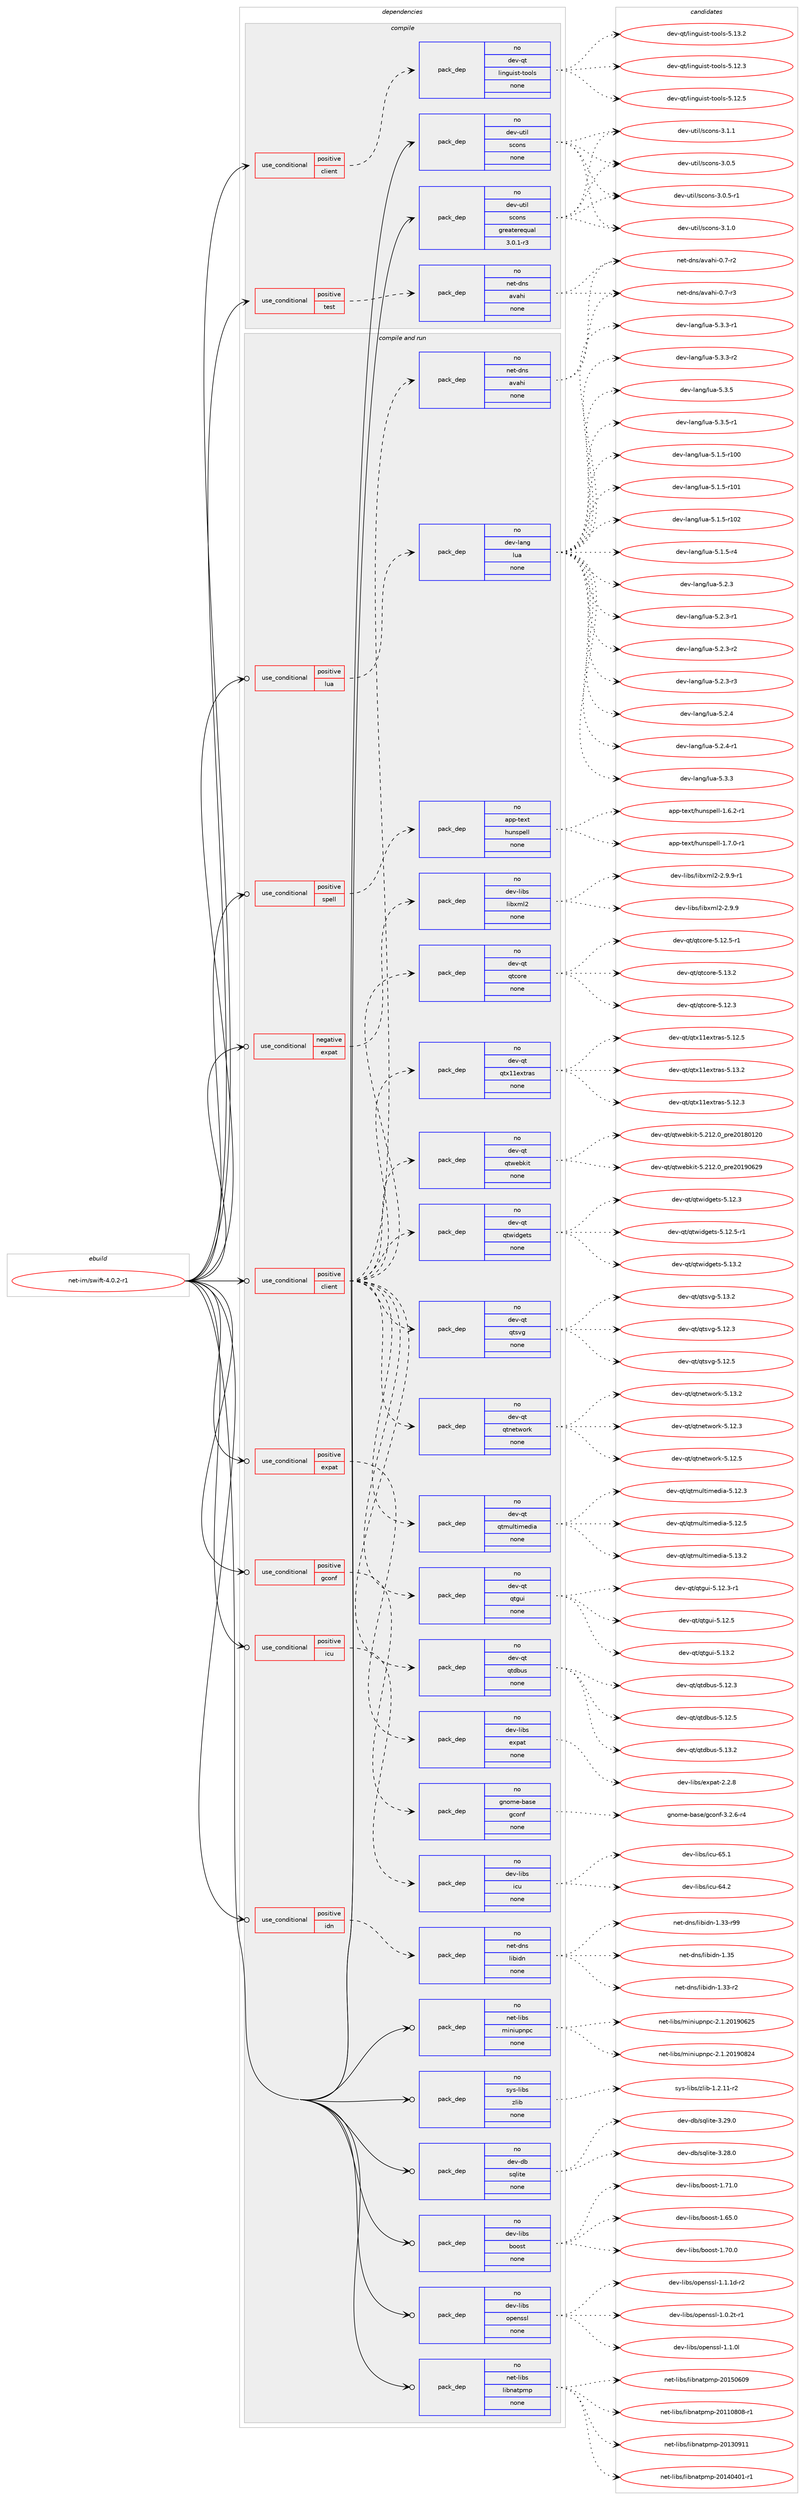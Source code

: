 digraph prolog {

# *************
# Graph options
# *************

newrank=true;
concentrate=true;
compound=true;
graph [rankdir=LR,fontname=Helvetica,fontsize=10,ranksep=1.5];#, ranksep=2.5, nodesep=0.2];
edge  [arrowhead=vee];
node  [fontname=Helvetica,fontsize=10];

# **********
# The ebuild
# **********

subgraph cluster_leftcol {
color=gray;
rank=same;
label=<<i>ebuild</i>>;
id [label="net-im/swift-4.0.2-r1", color=red, width=4, href="../net-im/swift-4.0.2-r1.svg"];
}

# ****************
# The dependencies
# ****************

subgraph cluster_midcol {
color=gray;
label=<<i>dependencies</i>>;
subgraph cluster_compile {
fillcolor="#eeeeee";
style=filled;
label=<<i>compile</i>>;
subgraph cond200583 {
dependency823520 [label=<<TABLE BORDER="0" CELLBORDER="1" CELLSPACING="0" CELLPADDING="4"><TR><TD ROWSPAN="3" CELLPADDING="10">use_conditional</TD></TR><TR><TD>positive</TD></TR><TR><TD>client</TD></TR></TABLE>>, shape=none, color=red];
subgraph pack608527 {
dependency823521 [label=<<TABLE BORDER="0" CELLBORDER="1" CELLSPACING="0" CELLPADDING="4" WIDTH="220"><TR><TD ROWSPAN="6" CELLPADDING="30">pack_dep</TD></TR><TR><TD WIDTH="110">no</TD></TR><TR><TD>dev-qt</TD></TR><TR><TD>linguist-tools</TD></TR><TR><TD>none</TD></TR><TR><TD></TD></TR></TABLE>>, shape=none, color=blue];
}
dependency823520:e -> dependency823521:w [weight=20,style="dashed",arrowhead="vee"];
}
id:e -> dependency823520:w [weight=20,style="solid",arrowhead="vee"];
subgraph cond200584 {
dependency823522 [label=<<TABLE BORDER="0" CELLBORDER="1" CELLSPACING="0" CELLPADDING="4"><TR><TD ROWSPAN="3" CELLPADDING="10">use_conditional</TD></TR><TR><TD>positive</TD></TR><TR><TD>test</TD></TR></TABLE>>, shape=none, color=red];
subgraph pack608528 {
dependency823523 [label=<<TABLE BORDER="0" CELLBORDER="1" CELLSPACING="0" CELLPADDING="4" WIDTH="220"><TR><TD ROWSPAN="6" CELLPADDING="30">pack_dep</TD></TR><TR><TD WIDTH="110">no</TD></TR><TR><TD>net-dns</TD></TR><TR><TD>avahi</TD></TR><TR><TD>none</TD></TR><TR><TD></TD></TR></TABLE>>, shape=none, color=blue];
}
dependency823522:e -> dependency823523:w [weight=20,style="dashed",arrowhead="vee"];
}
id:e -> dependency823522:w [weight=20,style="solid",arrowhead="vee"];
subgraph pack608529 {
dependency823524 [label=<<TABLE BORDER="0" CELLBORDER="1" CELLSPACING="0" CELLPADDING="4" WIDTH="220"><TR><TD ROWSPAN="6" CELLPADDING="30">pack_dep</TD></TR><TR><TD WIDTH="110">no</TD></TR><TR><TD>dev-util</TD></TR><TR><TD>scons</TD></TR><TR><TD>greaterequal</TD></TR><TR><TD>3.0.1-r3</TD></TR></TABLE>>, shape=none, color=blue];
}
id:e -> dependency823524:w [weight=20,style="solid",arrowhead="vee"];
subgraph pack608530 {
dependency823525 [label=<<TABLE BORDER="0" CELLBORDER="1" CELLSPACING="0" CELLPADDING="4" WIDTH="220"><TR><TD ROWSPAN="6" CELLPADDING="30">pack_dep</TD></TR><TR><TD WIDTH="110">no</TD></TR><TR><TD>dev-util</TD></TR><TR><TD>scons</TD></TR><TR><TD>none</TD></TR><TR><TD></TD></TR></TABLE>>, shape=none, color=blue];
}
id:e -> dependency823525:w [weight=20,style="solid",arrowhead="vee"];
}
subgraph cluster_compileandrun {
fillcolor="#eeeeee";
style=filled;
label=<<i>compile and run</i>>;
subgraph cond200585 {
dependency823526 [label=<<TABLE BORDER="0" CELLBORDER="1" CELLSPACING="0" CELLPADDING="4"><TR><TD ROWSPAN="3" CELLPADDING="10">use_conditional</TD></TR><TR><TD>negative</TD></TR><TR><TD>expat</TD></TR></TABLE>>, shape=none, color=red];
subgraph pack608531 {
dependency823527 [label=<<TABLE BORDER="0" CELLBORDER="1" CELLSPACING="0" CELLPADDING="4" WIDTH="220"><TR><TD ROWSPAN="6" CELLPADDING="30">pack_dep</TD></TR><TR><TD WIDTH="110">no</TD></TR><TR><TD>dev-libs</TD></TR><TR><TD>libxml2</TD></TR><TR><TD>none</TD></TR><TR><TD></TD></TR></TABLE>>, shape=none, color=blue];
}
dependency823526:e -> dependency823527:w [weight=20,style="dashed",arrowhead="vee"];
}
id:e -> dependency823526:w [weight=20,style="solid",arrowhead="odotvee"];
subgraph cond200586 {
dependency823528 [label=<<TABLE BORDER="0" CELLBORDER="1" CELLSPACING="0" CELLPADDING="4"><TR><TD ROWSPAN="3" CELLPADDING="10">use_conditional</TD></TR><TR><TD>positive</TD></TR><TR><TD>client</TD></TR></TABLE>>, shape=none, color=red];
subgraph pack608532 {
dependency823529 [label=<<TABLE BORDER="0" CELLBORDER="1" CELLSPACING="0" CELLPADDING="4" WIDTH="220"><TR><TD ROWSPAN="6" CELLPADDING="30">pack_dep</TD></TR><TR><TD WIDTH="110">no</TD></TR><TR><TD>dev-qt</TD></TR><TR><TD>qtcore</TD></TR><TR><TD>none</TD></TR><TR><TD></TD></TR></TABLE>>, shape=none, color=blue];
}
dependency823528:e -> dependency823529:w [weight=20,style="dashed",arrowhead="vee"];
subgraph pack608533 {
dependency823530 [label=<<TABLE BORDER="0" CELLBORDER="1" CELLSPACING="0" CELLPADDING="4" WIDTH="220"><TR><TD ROWSPAN="6" CELLPADDING="30">pack_dep</TD></TR><TR><TD WIDTH="110">no</TD></TR><TR><TD>dev-qt</TD></TR><TR><TD>qtdbus</TD></TR><TR><TD>none</TD></TR><TR><TD></TD></TR></TABLE>>, shape=none, color=blue];
}
dependency823528:e -> dependency823530:w [weight=20,style="dashed",arrowhead="vee"];
subgraph pack608534 {
dependency823531 [label=<<TABLE BORDER="0" CELLBORDER="1" CELLSPACING="0" CELLPADDING="4" WIDTH="220"><TR><TD ROWSPAN="6" CELLPADDING="30">pack_dep</TD></TR><TR><TD WIDTH="110">no</TD></TR><TR><TD>dev-qt</TD></TR><TR><TD>qtgui</TD></TR><TR><TD>none</TD></TR><TR><TD></TD></TR></TABLE>>, shape=none, color=blue];
}
dependency823528:e -> dependency823531:w [weight=20,style="dashed",arrowhead="vee"];
subgraph pack608535 {
dependency823532 [label=<<TABLE BORDER="0" CELLBORDER="1" CELLSPACING="0" CELLPADDING="4" WIDTH="220"><TR><TD ROWSPAN="6" CELLPADDING="30">pack_dep</TD></TR><TR><TD WIDTH="110">no</TD></TR><TR><TD>dev-qt</TD></TR><TR><TD>qtmultimedia</TD></TR><TR><TD>none</TD></TR><TR><TD></TD></TR></TABLE>>, shape=none, color=blue];
}
dependency823528:e -> dependency823532:w [weight=20,style="dashed",arrowhead="vee"];
subgraph pack608536 {
dependency823533 [label=<<TABLE BORDER="0" CELLBORDER="1" CELLSPACING="0" CELLPADDING="4" WIDTH="220"><TR><TD ROWSPAN="6" CELLPADDING="30">pack_dep</TD></TR><TR><TD WIDTH="110">no</TD></TR><TR><TD>dev-qt</TD></TR><TR><TD>qtnetwork</TD></TR><TR><TD>none</TD></TR><TR><TD></TD></TR></TABLE>>, shape=none, color=blue];
}
dependency823528:e -> dependency823533:w [weight=20,style="dashed",arrowhead="vee"];
subgraph pack608537 {
dependency823534 [label=<<TABLE BORDER="0" CELLBORDER="1" CELLSPACING="0" CELLPADDING="4" WIDTH="220"><TR><TD ROWSPAN="6" CELLPADDING="30">pack_dep</TD></TR><TR><TD WIDTH="110">no</TD></TR><TR><TD>dev-qt</TD></TR><TR><TD>qtsvg</TD></TR><TR><TD>none</TD></TR><TR><TD></TD></TR></TABLE>>, shape=none, color=blue];
}
dependency823528:e -> dependency823534:w [weight=20,style="dashed",arrowhead="vee"];
subgraph pack608538 {
dependency823535 [label=<<TABLE BORDER="0" CELLBORDER="1" CELLSPACING="0" CELLPADDING="4" WIDTH="220"><TR><TD ROWSPAN="6" CELLPADDING="30">pack_dep</TD></TR><TR><TD WIDTH="110">no</TD></TR><TR><TD>dev-qt</TD></TR><TR><TD>qtwidgets</TD></TR><TR><TD>none</TD></TR><TR><TD></TD></TR></TABLE>>, shape=none, color=blue];
}
dependency823528:e -> dependency823535:w [weight=20,style="dashed",arrowhead="vee"];
subgraph pack608539 {
dependency823536 [label=<<TABLE BORDER="0" CELLBORDER="1" CELLSPACING="0" CELLPADDING="4" WIDTH="220"><TR><TD ROWSPAN="6" CELLPADDING="30">pack_dep</TD></TR><TR><TD WIDTH="110">no</TD></TR><TR><TD>dev-qt</TD></TR><TR><TD>qtwebkit</TD></TR><TR><TD>none</TD></TR><TR><TD></TD></TR></TABLE>>, shape=none, color=blue];
}
dependency823528:e -> dependency823536:w [weight=20,style="dashed",arrowhead="vee"];
subgraph pack608540 {
dependency823537 [label=<<TABLE BORDER="0" CELLBORDER="1" CELLSPACING="0" CELLPADDING="4" WIDTH="220"><TR><TD ROWSPAN="6" CELLPADDING="30">pack_dep</TD></TR><TR><TD WIDTH="110">no</TD></TR><TR><TD>dev-qt</TD></TR><TR><TD>qtx11extras</TD></TR><TR><TD>none</TD></TR><TR><TD></TD></TR></TABLE>>, shape=none, color=blue];
}
dependency823528:e -> dependency823537:w [weight=20,style="dashed",arrowhead="vee"];
subgraph pack608541 {
dependency823538 [label=<<TABLE BORDER="0" CELLBORDER="1" CELLSPACING="0" CELLPADDING="4" WIDTH="220"><TR><TD ROWSPAN="6" CELLPADDING="30">pack_dep</TD></TR><TR><TD WIDTH="110">no</TD></TR><TR><TD>net-dns</TD></TR><TR><TD>avahi</TD></TR><TR><TD>none</TD></TR><TR><TD></TD></TR></TABLE>>, shape=none, color=blue];
}
dependency823528:e -> dependency823538:w [weight=20,style="dashed",arrowhead="vee"];
}
id:e -> dependency823528:w [weight=20,style="solid",arrowhead="odotvee"];
subgraph cond200587 {
dependency823539 [label=<<TABLE BORDER="0" CELLBORDER="1" CELLSPACING="0" CELLPADDING="4"><TR><TD ROWSPAN="3" CELLPADDING="10">use_conditional</TD></TR><TR><TD>positive</TD></TR><TR><TD>expat</TD></TR></TABLE>>, shape=none, color=red];
subgraph pack608542 {
dependency823540 [label=<<TABLE BORDER="0" CELLBORDER="1" CELLSPACING="0" CELLPADDING="4" WIDTH="220"><TR><TD ROWSPAN="6" CELLPADDING="30">pack_dep</TD></TR><TR><TD WIDTH="110">no</TD></TR><TR><TD>dev-libs</TD></TR><TR><TD>expat</TD></TR><TR><TD>none</TD></TR><TR><TD></TD></TR></TABLE>>, shape=none, color=blue];
}
dependency823539:e -> dependency823540:w [weight=20,style="dashed",arrowhead="vee"];
}
id:e -> dependency823539:w [weight=20,style="solid",arrowhead="odotvee"];
subgraph cond200588 {
dependency823541 [label=<<TABLE BORDER="0" CELLBORDER="1" CELLSPACING="0" CELLPADDING="4"><TR><TD ROWSPAN="3" CELLPADDING="10">use_conditional</TD></TR><TR><TD>positive</TD></TR><TR><TD>gconf</TD></TR></TABLE>>, shape=none, color=red];
subgraph pack608543 {
dependency823542 [label=<<TABLE BORDER="0" CELLBORDER="1" CELLSPACING="0" CELLPADDING="4" WIDTH="220"><TR><TD ROWSPAN="6" CELLPADDING="30">pack_dep</TD></TR><TR><TD WIDTH="110">no</TD></TR><TR><TD>gnome-base</TD></TR><TR><TD>gconf</TD></TR><TR><TD>none</TD></TR><TR><TD></TD></TR></TABLE>>, shape=none, color=blue];
}
dependency823541:e -> dependency823542:w [weight=20,style="dashed",arrowhead="vee"];
}
id:e -> dependency823541:w [weight=20,style="solid",arrowhead="odotvee"];
subgraph cond200589 {
dependency823543 [label=<<TABLE BORDER="0" CELLBORDER="1" CELLSPACING="0" CELLPADDING="4"><TR><TD ROWSPAN="3" CELLPADDING="10">use_conditional</TD></TR><TR><TD>positive</TD></TR><TR><TD>icu</TD></TR></TABLE>>, shape=none, color=red];
subgraph pack608544 {
dependency823544 [label=<<TABLE BORDER="0" CELLBORDER="1" CELLSPACING="0" CELLPADDING="4" WIDTH="220"><TR><TD ROWSPAN="6" CELLPADDING="30">pack_dep</TD></TR><TR><TD WIDTH="110">no</TD></TR><TR><TD>dev-libs</TD></TR><TR><TD>icu</TD></TR><TR><TD>none</TD></TR><TR><TD></TD></TR></TABLE>>, shape=none, color=blue];
}
dependency823543:e -> dependency823544:w [weight=20,style="dashed",arrowhead="vee"];
}
id:e -> dependency823543:w [weight=20,style="solid",arrowhead="odotvee"];
subgraph cond200590 {
dependency823545 [label=<<TABLE BORDER="0" CELLBORDER="1" CELLSPACING="0" CELLPADDING="4"><TR><TD ROWSPAN="3" CELLPADDING="10">use_conditional</TD></TR><TR><TD>positive</TD></TR><TR><TD>idn</TD></TR></TABLE>>, shape=none, color=red];
subgraph pack608545 {
dependency823546 [label=<<TABLE BORDER="0" CELLBORDER="1" CELLSPACING="0" CELLPADDING="4" WIDTH="220"><TR><TD ROWSPAN="6" CELLPADDING="30">pack_dep</TD></TR><TR><TD WIDTH="110">no</TD></TR><TR><TD>net-dns</TD></TR><TR><TD>libidn</TD></TR><TR><TD>none</TD></TR><TR><TD></TD></TR></TABLE>>, shape=none, color=blue];
}
dependency823545:e -> dependency823546:w [weight=20,style="dashed",arrowhead="vee"];
}
id:e -> dependency823545:w [weight=20,style="solid",arrowhead="odotvee"];
subgraph cond200591 {
dependency823547 [label=<<TABLE BORDER="0" CELLBORDER="1" CELLSPACING="0" CELLPADDING="4"><TR><TD ROWSPAN="3" CELLPADDING="10">use_conditional</TD></TR><TR><TD>positive</TD></TR><TR><TD>lua</TD></TR></TABLE>>, shape=none, color=red];
subgraph pack608546 {
dependency823548 [label=<<TABLE BORDER="0" CELLBORDER="1" CELLSPACING="0" CELLPADDING="4" WIDTH="220"><TR><TD ROWSPAN="6" CELLPADDING="30">pack_dep</TD></TR><TR><TD WIDTH="110">no</TD></TR><TR><TD>dev-lang</TD></TR><TR><TD>lua</TD></TR><TR><TD>none</TD></TR><TR><TD></TD></TR></TABLE>>, shape=none, color=blue];
}
dependency823547:e -> dependency823548:w [weight=20,style="dashed",arrowhead="vee"];
}
id:e -> dependency823547:w [weight=20,style="solid",arrowhead="odotvee"];
subgraph cond200592 {
dependency823549 [label=<<TABLE BORDER="0" CELLBORDER="1" CELLSPACING="0" CELLPADDING="4"><TR><TD ROWSPAN="3" CELLPADDING="10">use_conditional</TD></TR><TR><TD>positive</TD></TR><TR><TD>spell</TD></TR></TABLE>>, shape=none, color=red];
subgraph pack608547 {
dependency823550 [label=<<TABLE BORDER="0" CELLBORDER="1" CELLSPACING="0" CELLPADDING="4" WIDTH="220"><TR><TD ROWSPAN="6" CELLPADDING="30">pack_dep</TD></TR><TR><TD WIDTH="110">no</TD></TR><TR><TD>app-text</TD></TR><TR><TD>hunspell</TD></TR><TR><TD>none</TD></TR><TR><TD></TD></TR></TABLE>>, shape=none, color=blue];
}
dependency823549:e -> dependency823550:w [weight=20,style="dashed",arrowhead="vee"];
}
id:e -> dependency823549:w [weight=20,style="solid",arrowhead="odotvee"];
subgraph pack608548 {
dependency823551 [label=<<TABLE BORDER="0" CELLBORDER="1" CELLSPACING="0" CELLPADDING="4" WIDTH="220"><TR><TD ROWSPAN="6" CELLPADDING="30">pack_dep</TD></TR><TR><TD WIDTH="110">no</TD></TR><TR><TD>dev-db</TD></TR><TR><TD>sqlite</TD></TR><TR><TD>none</TD></TR><TR><TD></TD></TR></TABLE>>, shape=none, color=blue];
}
id:e -> dependency823551:w [weight=20,style="solid",arrowhead="odotvee"];
subgraph pack608549 {
dependency823552 [label=<<TABLE BORDER="0" CELLBORDER="1" CELLSPACING="0" CELLPADDING="4" WIDTH="220"><TR><TD ROWSPAN="6" CELLPADDING="30">pack_dep</TD></TR><TR><TD WIDTH="110">no</TD></TR><TR><TD>dev-libs</TD></TR><TR><TD>boost</TD></TR><TR><TD>none</TD></TR><TR><TD></TD></TR></TABLE>>, shape=none, color=blue];
}
id:e -> dependency823552:w [weight=20,style="solid",arrowhead="odotvee"];
subgraph pack608550 {
dependency823553 [label=<<TABLE BORDER="0" CELLBORDER="1" CELLSPACING="0" CELLPADDING="4" WIDTH="220"><TR><TD ROWSPAN="6" CELLPADDING="30">pack_dep</TD></TR><TR><TD WIDTH="110">no</TD></TR><TR><TD>dev-libs</TD></TR><TR><TD>openssl</TD></TR><TR><TD>none</TD></TR><TR><TD></TD></TR></TABLE>>, shape=none, color=blue];
}
id:e -> dependency823553:w [weight=20,style="solid",arrowhead="odotvee"];
subgraph pack608551 {
dependency823554 [label=<<TABLE BORDER="0" CELLBORDER="1" CELLSPACING="0" CELLPADDING="4" WIDTH="220"><TR><TD ROWSPAN="6" CELLPADDING="30">pack_dep</TD></TR><TR><TD WIDTH="110">no</TD></TR><TR><TD>net-libs</TD></TR><TR><TD>libnatpmp</TD></TR><TR><TD>none</TD></TR><TR><TD></TD></TR></TABLE>>, shape=none, color=blue];
}
id:e -> dependency823554:w [weight=20,style="solid",arrowhead="odotvee"];
subgraph pack608552 {
dependency823555 [label=<<TABLE BORDER="0" CELLBORDER="1" CELLSPACING="0" CELLPADDING="4" WIDTH="220"><TR><TD ROWSPAN="6" CELLPADDING="30">pack_dep</TD></TR><TR><TD WIDTH="110">no</TD></TR><TR><TD>net-libs</TD></TR><TR><TD>miniupnpc</TD></TR><TR><TD>none</TD></TR><TR><TD></TD></TR></TABLE>>, shape=none, color=blue];
}
id:e -> dependency823555:w [weight=20,style="solid",arrowhead="odotvee"];
subgraph pack608553 {
dependency823556 [label=<<TABLE BORDER="0" CELLBORDER="1" CELLSPACING="0" CELLPADDING="4" WIDTH="220"><TR><TD ROWSPAN="6" CELLPADDING="30">pack_dep</TD></TR><TR><TD WIDTH="110">no</TD></TR><TR><TD>sys-libs</TD></TR><TR><TD>zlib</TD></TR><TR><TD>none</TD></TR><TR><TD></TD></TR></TABLE>>, shape=none, color=blue];
}
id:e -> dependency823556:w [weight=20,style="solid",arrowhead="odotvee"];
}
subgraph cluster_run {
fillcolor="#eeeeee";
style=filled;
label=<<i>run</i>>;
}
}

# **************
# The candidates
# **************

subgraph cluster_choices {
rank=same;
color=gray;
label=<<i>candidates</i>>;

subgraph choice608527 {
color=black;
nodesep=1;
choice10010111845113116471081051101031171051151164511611111110811545534649504651 [label="dev-qt/linguist-tools-5.12.3", color=red, width=4,href="../dev-qt/linguist-tools-5.12.3.svg"];
choice10010111845113116471081051101031171051151164511611111110811545534649504653 [label="dev-qt/linguist-tools-5.12.5", color=red, width=4,href="../dev-qt/linguist-tools-5.12.5.svg"];
choice10010111845113116471081051101031171051151164511611111110811545534649514650 [label="dev-qt/linguist-tools-5.13.2", color=red, width=4,href="../dev-qt/linguist-tools-5.13.2.svg"];
dependency823521:e -> choice10010111845113116471081051101031171051151164511611111110811545534649504651:w [style=dotted,weight="100"];
dependency823521:e -> choice10010111845113116471081051101031171051151164511611111110811545534649504653:w [style=dotted,weight="100"];
dependency823521:e -> choice10010111845113116471081051101031171051151164511611111110811545534649514650:w [style=dotted,weight="100"];
}
subgraph choice608528 {
color=black;
nodesep=1;
choice11010111645100110115479711897104105454846554511450 [label="net-dns/avahi-0.7-r2", color=red, width=4,href="../net-dns/avahi-0.7-r2.svg"];
choice11010111645100110115479711897104105454846554511451 [label="net-dns/avahi-0.7-r3", color=red, width=4,href="../net-dns/avahi-0.7-r3.svg"];
dependency823523:e -> choice11010111645100110115479711897104105454846554511450:w [style=dotted,weight="100"];
dependency823523:e -> choice11010111645100110115479711897104105454846554511451:w [style=dotted,weight="100"];
}
subgraph choice608529 {
color=black;
nodesep=1;
choice100101118451171161051084711599111110115455146484653 [label="dev-util/scons-3.0.5", color=red, width=4,href="../dev-util/scons-3.0.5.svg"];
choice1001011184511711610510847115991111101154551464846534511449 [label="dev-util/scons-3.0.5-r1", color=red, width=4,href="../dev-util/scons-3.0.5-r1.svg"];
choice100101118451171161051084711599111110115455146494648 [label="dev-util/scons-3.1.0", color=red, width=4,href="../dev-util/scons-3.1.0.svg"];
choice100101118451171161051084711599111110115455146494649 [label="dev-util/scons-3.1.1", color=red, width=4,href="../dev-util/scons-3.1.1.svg"];
dependency823524:e -> choice100101118451171161051084711599111110115455146484653:w [style=dotted,weight="100"];
dependency823524:e -> choice1001011184511711610510847115991111101154551464846534511449:w [style=dotted,weight="100"];
dependency823524:e -> choice100101118451171161051084711599111110115455146494648:w [style=dotted,weight="100"];
dependency823524:e -> choice100101118451171161051084711599111110115455146494649:w [style=dotted,weight="100"];
}
subgraph choice608530 {
color=black;
nodesep=1;
choice100101118451171161051084711599111110115455146484653 [label="dev-util/scons-3.0.5", color=red, width=4,href="../dev-util/scons-3.0.5.svg"];
choice1001011184511711610510847115991111101154551464846534511449 [label="dev-util/scons-3.0.5-r1", color=red, width=4,href="../dev-util/scons-3.0.5-r1.svg"];
choice100101118451171161051084711599111110115455146494648 [label="dev-util/scons-3.1.0", color=red, width=4,href="../dev-util/scons-3.1.0.svg"];
choice100101118451171161051084711599111110115455146494649 [label="dev-util/scons-3.1.1", color=red, width=4,href="../dev-util/scons-3.1.1.svg"];
dependency823525:e -> choice100101118451171161051084711599111110115455146484653:w [style=dotted,weight="100"];
dependency823525:e -> choice1001011184511711610510847115991111101154551464846534511449:w [style=dotted,weight="100"];
dependency823525:e -> choice100101118451171161051084711599111110115455146494648:w [style=dotted,weight="100"];
dependency823525:e -> choice100101118451171161051084711599111110115455146494649:w [style=dotted,weight="100"];
}
subgraph choice608531 {
color=black;
nodesep=1;
choice1001011184510810598115471081059812010910850455046574657 [label="dev-libs/libxml2-2.9.9", color=red, width=4,href="../dev-libs/libxml2-2.9.9.svg"];
choice10010111845108105981154710810598120109108504550465746574511449 [label="dev-libs/libxml2-2.9.9-r1", color=red, width=4,href="../dev-libs/libxml2-2.9.9-r1.svg"];
dependency823527:e -> choice1001011184510810598115471081059812010910850455046574657:w [style=dotted,weight="100"];
dependency823527:e -> choice10010111845108105981154710810598120109108504550465746574511449:w [style=dotted,weight="100"];
}
subgraph choice608532 {
color=black;
nodesep=1;
choice10010111845113116471131169911111410145534649504651 [label="dev-qt/qtcore-5.12.3", color=red, width=4,href="../dev-qt/qtcore-5.12.3.svg"];
choice100101118451131164711311699111114101455346495046534511449 [label="dev-qt/qtcore-5.12.5-r1", color=red, width=4,href="../dev-qt/qtcore-5.12.5-r1.svg"];
choice10010111845113116471131169911111410145534649514650 [label="dev-qt/qtcore-5.13.2", color=red, width=4,href="../dev-qt/qtcore-5.13.2.svg"];
dependency823529:e -> choice10010111845113116471131169911111410145534649504651:w [style=dotted,weight="100"];
dependency823529:e -> choice100101118451131164711311699111114101455346495046534511449:w [style=dotted,weight="100"];
dependency823529:e -> choice10010111845113116471131169911111410145534649514650:w [style=dotted,weight="100"];
}
subgraph choice608533 {
color=black;
nodesep=1;
choice10010111845113116471131161009811711545534649504651 [label="dev-qt/qtdbus-5.12.3", color=red, width=4,href="../dev-qt/qtdbus-5.12.3.svg"];
choice10010111845113116471131161009811711545534649504653 [label="dev-qt/qtdbus-5.12.5", color=red, width=4,href="../dev-qt/qtdbus-5.12.5.svg"];
choice10010111845113116471131161009811711545534649514650 [label="dev-qt/qtdbus-5.13.2", color=red, width=4,href="../dev-qt/qtdbus-5.13.2.svg"];
dependency823530:e -> choice10010111845113116471131161009811711545534649504651:w [style=dotted,weight="100"];
dependency823530:e -> choice10010111845113116471131161009811711545534649504653:w [style=dotted,weight="100"];
dependency823530:e -> choice10010111845113116471131161009811711545534649514650:w [style=dotted,weight="100"];
}
subgraph choice608534 {
color=black;
nodesep=1;
choice1001011184511311647113116103117105455346495046514511449 [label="dev-qt/qtgui-5.12.3-r1", color=red, width=4,href="../dev-qt/qtgui-5.12.3-r1.svg"];
choice100101118451131164711311610311710545534649504653 [label="dev-qt/qtgui-5.12.5", color=red, width=4,href="../dev-qt/qtgui-5.12.5.svg"];
choice100101118451131164711311610311710545534649514650 [label="dev-qt/qtgui-5.13.2", color=red, width=4,href="../dev-qt/qtgui-5.13.2.svg"];
dependency823531:e -> choice1001011184511311647113116103117105455346495046514511449:w [style=dotted,weight="100"];
dependency823531:e -> choice100101118451131164711311610311710545534649504653:w [style=dotted,weight="100"];
dependency823531:e -> choice100101118451131164711311610311710545534649514650:w [style=dotted,weight="100"];
}
subgraph choice608535 {
color=black;
nodesep=1;
choice10010111845113116471131161091171081161051091011001059745534649504651 [label="dev-qt/qtmultimedia-5.12.3", color=red, width=4,href="../dev-qt/qtmultimedia-5.12.3.svg"];
choice10010111845113116471131161091171081161051091011001059745534649504653 [label="dev-qt/qtmultimedia-5.12.5", color=red, width=4,href="../dev-qt/qtmultimedia-5.12.5.svg"];
choice10010111845113116471131161091171081161051091011001059745534649514650 [label="dev-qt/qtmultimedia-5.13.2", color=red, width=4,href="../dev-qt/qtmultimedia-5.13.2.svg"];
dependency823532:e -> choice10010111845113116471131161091171081161051091011001059745534649504651:w [style=dotted,weight="100"];
dependency823532:e -> choice10010111845113116471131161091171081161051091011001059745534649504653:w [style=dotted,weight="100"];
dependency823532:e -> choice10010111845113116471131161091171081161051091011001059745534649514650:w [style=dotted,weight="100"];
}
subgraph choice608536 {
color=black;
nodesep=1;
choice100101118451131164711311611010111611911111410745534649504651 [label="dev-qt/qtnetwork-5.12.3", color=red, width=4,href="../dev-qt/qtnetwork-5.12.3.svg"];
choice100101118451131164711311611010111611911111410745534649504653 [label="dev-qt/qtnetwork-5.12.5", color=red, width=4,href="../dev-qt/qtnetwork-5.12.5.svg"];
choice100101118451131164711311611010111611911111410745534649514650 [label="dev-qt/qtnetwork-5.13.2", color=red, width=4,href="../dev-qt/qtnetwork-5.13.2.svg"];
dependency823533:e -> choice100101118451131164711311611010111611911111410745534649504651:w [style=dotted,weight="100"];
dependency823533:e -> choice100101118451131164711311611010111611911111410745534649504653:w [style=dotted,weight="100"];
dependency823533:e -> choice100101118451131164711311611010111611911111410745534649514650:w [style=dotted,weight="100"];
}
subgraph choice608537 {
color=black;
nodesep=1;
choice100101118451131164711311611511810345534649504651 [label="dev-qt/qtsvg-5.12.3", color=red, width=4,href="../dev-qt/qtsvg-5.12.3.svg"];
choice100101118451131164711311611511810345534649504653 [label="dev-qt/qtsvg-5.12.5", color=red, width=4,href="../dev-qt/qtsvg-5.12.5.svg"];
choice100101118451131164711311611511810345534649514650 [label="dev-qt/qtsvg-5.13.2", color=red, width=4,href="../dev-qt/qtsvg-5.13.2.svg"];
dependency823534:e -> choice100101118451131164711311611511810345534649504651:w [style=dotted,weight="100"];
dependency823534:e -> choice100101118451131164711311611511810345534649504653:w [style=dotted,weight="100"];
dependency823534:e -> choice100101118451131164711311611511810345534649514650:w [style=dotted,weight="100"];
}
subgraph choice608538 {
color=black;
nodesep=1;
choice100101118451131164711311611910510010310111611545534649504651 [label="dev-qt/qtwidgets-5.12.3", color=red, width=4,href="../dev-qt/qtwidgets-5.12.3.svg"];
choice1001011184511311647113116119105100103101116115455346495046534511449 [label="dev-qt/qtwidgets-5.12.5-r1", color=red, width=4,href="../dev-qt/qtwidgets-5.12.5-r1.svg"];
choice100101118451131164711311611910510010310111611545534649514650 [label="dev-qt/qtwidgets-5.13.2", color=red, width=4,href="../dev-qt/qtwidgets-5.13.2.svg"];
dependency823535:e -> choice100101118451131164711311611910510010310111611545534649504651:w [style=dotted,weight="100"];
dependency823535:e -> choice1001011184511311647113116119105100103101116115455346495046534511449:w [style=dotted,weight="100"];
dependency823535:e -> choice100101118451131164711311611910510010310111611545534649514650:w [style=dotted,weight="100"];
}
subgraph choice608539 {
color=black;
nodesep=1;
choice1001011184511311647113116119101981071051164553465049504648951121141015048495648495048 [label="dev-qt/qtwebkit-5.212.0_pre20180120", color=red, width=4,href="../dev-qt/qtwebkit-5.212.0_pre20180120.svg"];
choice1001011184511311647113116119101981071051164553465049504648951121141015048495748545057 [label="dev-qt/qtwebkit-5.212.0_pre20190629", color=red, width=4,href="../dev-qt/qtwebkit-5.212.0_pre20190629.svg"];
dependency823536:e -> choice1001011184511311647113116119101981071051164553465049504648951121141015048495648495048:w [style=dotted,weight="100"];
dependency823536:e -> choice1001011184511311647113116119101981071051164553465049504648951121141015048495748545057:w [style=dotted,weight="100"];
}
subgraph choice608540 {
color=black;
nodesep=1;
choice100101118451131164711311612049491011201161149711545534649504651 [label="dev-qt/qtx11extras-5.12.3", color=red, width=4,href="../dev-qt/qtx11extras-5.12.3.svg"];
choice100101118451131164711311612049491011201161149711545534649504653 [label="dev-qt/qtx11extras-5.12.5", color=red, width=4,href="../dev-qt/qtx11extras-5.12.5.svg"];
choice100101118451131164711311612049491011201161149711545534649514650 [label="dev-qt/qtx11extras-5.13.2", color=red, width=4,href="../dev-qt/qtx11extras-5.13.2.svg"];
dependency823537:e -> choice100101118451131164711311612049491011201161149711545534649504651:w [style=dotted,weight="100"];
dependency823537:e -> choice100101118451131164711311612049491011201161149711545534649504653:w [style=dotted,weight="100"];
dependency823537:e -> choice100101118451131164711311612049491011201161149711545534649514650:w [style=dotted,weight="100"];
}
subgraph choice608541 {
color=black;
nodesep=1;
choice11010111645100110115479711897104105454846554511450 [label="net-dns/avahi-0.7-r2", color=red, width=4,href="../net-dns/avahi-0.7-r2.svg"];
choice11010111645100110115479711897104105454846554511451 [label="net-dns/avahi-0.7-r3", color=red, width=4,href="../net-dns/avahi-0.7-r3.svg"];
dependency823538:e -> choice11010111645100110115479711897104105454846554511450:w [style=dotted,weight="100"];
dependency823538:e -> choice11010111645100110115479711897104105454846554511451:w [style=dotted,weight="100"];
}
subgraph choice608542 {
color=black;
nodesep=1;
choice10010111845108105981154710112011297116455046504656 [label="dev-libs/expat-2.2.8", color=red, width=4,href="../dev-libs/expat-2.2.8.svg"];
dependency823540:e -> choice10010111845108105981154710112011297116455046504656:w [style=dotted,weight="100"];
}
subgraph choice608543 {
color=black;
nodesep=1;
choice10311011110910145989711510147103991111101024551465046544511452 [label="gnome-base/gconf-3.2.6-r4", color=red, width=4,href="../gnome-base/gconf-3.2.6-r4.svg"];
dependency823542:e -> choice10311011110910145989711510147103991111101024551465046544511452:w [style=dotted,weight="100"];
}
subgraph choice608544 {
color=black;
nodesep=1;
choice100101118451081059811547105991174554524650 [label="dev-libs/icu-64.2", color=red, width=4,href="../dev-libs/icu-64.2.svg"];
choice100101118451081059811547105991174554534649 [label="dev-libs/icu-65.1", color=red, width=4,href="../dev-libs/icu-65.1.svg"];
dependency823544:e -> choice100101118451081059811547105991174554524650:w [style=dotted,weight="100"];
dependency823544:e -> choice100101118451081059811547105991174554534649:w [style=dotted,weight="100"];
}
subgraph choice608545 {
color=black;
nodesep=1;
choice11010111645100110115471081059810510011045494651514511450 [label="net-dns/libidn-1.33-r2", color=red, width=4,href="../net-dns/libidn-1.33-r2.svg"];
choice1101011164510011011547108105981051001104549465151451145757 [label="net-dns/libidn-1.33-r99", color=red, width=4,href="../net-dns/libidn-1.33-r99.svg"];
choice1101011164510011011547108105981051001104549465153 [label="net-dns/libidn-1.35", color=red, width=4,href="../net-dns/libidn-1.35.svg"];
dependency823546:e -> choice11010111645100110115471081059810510011045494651514511450:w [style=dotted,weight="100"];
dependency823546:e -> choice1101011164510011011547108105981051001104549465151451145757:w [style=dotted,weight="100"];
dependency823546:e -> choice1101011164510011011547108105981051001104549465153:w [style=dotted,weight="100"];
}
subgraph choice608546 {
color=black;
nodesep=1;
choice1001011184510897110103471081179745534649465345114494848 [label="dev-lang/lua-5.1.5-r100", color=red, width=4,href="../dev-lang/lua-5.1.5-r100.svg"];
choice1001011184510897110103471081179745534649465345114494849 [label="dev-lang/lua-5.1.5-r101", color=red, width=4,href="../dev-lang/lua-5.1.5-r101.svg"];
choice1001011184510897110103471081179745534649465345114494850 [label="dev-lang/lua-5.1.5-r102", color=red, width=4,href="../dev-lang/lua-5.1.5-r102.svg"];
choice100101118451089711010347108117974553464946534511452 [label="dev-lang/lua-5.1.5-r4", color=red, width=4,href="../dev-lang/lua-5.1.5-r4.svg"];
choice10010111845108971101034710811797455346504651 [label="dev-lang/lua-5.2.3", color=red, width=4,href="../dev-lang/lua-5.2.3.svg"];
choice100101118451089711010347108117974553465046514511449 [label="dev-lang/lua-5.2.3-r1", color=red, width=4,href="../dev-lang/lua-5.2.3-r1.svg"];
choice100101118451089711010347108117974553465046514511450 [label="dev-lang/lua-5.2.3-r2", color=red, width=4,href="../dev-lang/lua-5.2.3-r2.svg"];
choice100101118451089711010347108117974553465046514511451 [label="dev-lang/lua-5.2.3-r3", color=red, width=4,href="../dev-lang/lua-5.2.3-r3.svg"];
choice10010111845108971101034710811797455346504652 [label="dev-lang/lua-5.2.4", color=red, width=4,href="../dev-lang/lua-5.2.4.svg"];
choice100101118451089711010347108117974553465046524511449 [label="dev-lang/lua-5.2.4-r1", color=red, width=4,href="../dev-lang/lua-5.2.4-r1.svg"];
choice10010111845108971101034710811797455346514651 [label="dev-lang/lua-5.3.3", color=red, width=4,href="../dev-lang/lua-5.3.3.svg"];
choice100101118451089711010347108117974553465146514511449 [label="dev-lang/lua-5.3.3-r1", color=red, width=4,href="../dev-lang/lua-5.3.3-r1.svg"];
choice100101118451089711010347108117974553465146514511450 [label="dev-lang/lua-5.3.3-r2", color=red, width=4,href="../dev-lang/lua-5.3.3-r2.svg"];
choice10010111845108971101034710811797455346514653 [label="dev-lang/lua-5.3.5", color=red, width=4,href="../dev-lang/lua-5.3.5.svg"];
choice100101118451089711010347108117974553465146534511449 [label="dev-lang/lua-5.3.5-r1", color=red, width=4,href="../dev-lang/lua-5.3.5-r1.svg"];
dependency823548:e -> choice1001011184510897110103471081179745534649465345114494848:w [style=dotted,weight="100"];
dependency823548:e -> choice1001011184510897110103471081179745534649465345114494849:w [style=dotted,weight="100"];
dependency823548:e -> choice1001011184510897110103471081179745534649465345114494850:w [style=dotted,weight="100"];
dependency823548:e -> choice100101118451089711010347108117974553464946534511452:w [style=dotted,weight="100"];
dependency823548:e -> choice10010111845108971101034710811797455346504651:w [style=dotted,weight="100"];
dependency823548:e -> choice100101118451089711010347108117974553465046514511449:w [style=dotted,weight="100"];
dependency823548:e -> choice100101118451089711010347108117974553465046514511450:w [style=dotted,weight="100"];
dependency823548:e -> choice100101118451089711010347108117974553465046514511451:w [style=dotted,weight="100"];
dependency823548:e -> choice10010111845108971101034710811797455346504652:w [style=dotted,weight="100"];
dependency823548:e -> choice100101118451089711010347108117974553465046524511449:w [style=dotted,weight="100"];
dependency823548:e -> choice10010111845108971101034710811797455346514651:w [style=dotted,weight="100"];
dependency823548:e -> choice100101118451089711010347108117974553465146514511449:w [style=dotted,weight="100"];
dependency823548:e -> choice100101118451089711010347108117974553465146514511450:w [style=dotted,weight="100"];
dependency823548:e -> choice10010111845108971101034710811797455346514653:w [style=dotted,weight="100"];
dependency823548:e -> choice100101118451089711010347108117974553465146534511449:w [style=dotted,weight="100"];
}
subgraph choice608547 {
color=black;
nodesep=1;
choice9711211245116101120116471041171101151121011081084549465446504511449 [label="app-text/hunspell-1.6.2-r1", color=red, width=4,href="../app-text/hunspell-1.6.2-r1.svg"];
choice9711211245116101120116471041171101151121011081084549465546484511449 [label="app-text/hunspell-1.7.0-r1", color=red, width=4,href="../app-text/hunspell-1.7.0-r1.svg"];
dependency823550:e -> choice9711211245116101120116471041171101151121011081084549465446504511449:w [style=dotted,weight="100"];
dependency823550:e -> choice9711211245116101120116471041171101151121011081084549465546484511449:w [style=dotted,weight="100"];
}
subgraph choice608548 {
color=black;
nodesep=1;
choice10010111845100984711511310810511610145514650564648 [label="dev-db/sqlite-3.28.0", color=red, width=4,href="../dev-db/sqlite-3.28.0.svg"];
choice10010111845100984711511310810511610145514650574648 [label="dev-db/sqlite-3.29.0", color=red, width=4,href="../dev-db/sqlite-3.29.0.svg"];
dependency823551:e -> choice10010111845100984711511310810511610145514650564648:w [style=dotted,weight="100"];
dependency823551:e -> choice10010111845100984711511310810511610145514650574648:w [style=dotted,weight="100"];
}
subgraph choice608549 {
color=black;
nodesep=1;
choice1001011184510810598115479811111111511645494654534648 [label="dev-libs/boost-1.65.0", color=red, width=4,href="../dev-libs/boost-1.65.0.svg"];
choice1001011184510810598115479811111111511645494655484648 [label="dev-libs/boost-1.70.0", color=red, width=4,href="../dev-libs/boost-1.70.0.svg"];
choice1001011184510810598115479811111111511645494655494648 [label="dev-libs/boost-1.71.0", color=red, width=4,href="../dev-libs/boost-1.71.0.svg"];
dependency823552:e -> choice1001011184510810598115479811111111511645494654534648:w [style=dotted,weight="100"];
dependency823552:e -> choice1001011184510810598115479811111111511645494655484648:w [style=dotted,weight="100"];
dependency823552:e -> choice1001011184510810598115479811111111511645494655494648:w [style=dotted,weight="100"];
}
subgraph choice608550 {
color=black;
nodesep=1;
choice1001011184510810598115471111121011101151151084549464846501164511449 [label="dev-libs/openssl-1.0.2t-r1", color=red, width=4,href="../dev-libs/openssl-1.0.2t-r1.svg"];
choice100101118451081059811547111112101110115115108454946494648108 [label="dev-libs/openssl-1.1.0l", color=red, width=4,href="../dev-libs/openssl-1.1.0l.svg"];
choice1001011184510810598115471111121011101151151084549464946491004511450 [label="dev-libs/openssl-1.1.1d-r2", color=red, width=4,href="../dev-libs/openssl-1.1.1d-r2.svg"];
dependency823553:e -> choice1001011184510810598115471111121011101151151084549464846501164511449:w [style=dotted,weight="100"];
dependency823553:e -> choice100101118451081059811547111112101110115115108454946494648108:w [style=dotted,weight="100"];
dependency823553:e -> choice1001011184510810598115471111121011101151151084549464946491004511450:w [style=dotted,weight="100"];
}
subgraph choice608551 {
color=black;
nodesep=1;
choice11010111645108105981154710810598110971161121091124550484949485648564511449 [label="net-libs/libnatpmp-20110808-r1", color=red, width=4,href="../net-libs/libnatpmp-20110808-r1.svg"];
choice1101011164510810598115471081059811097116112109112455048495148574949 [label="net-libs/libnatpmp-20130911", color=red, width=4,href="../net-libs/libnatpmp-20130911.svg"];
choice11010111645108105981154710810598110971161121091124550484952485248494511449 [label="net-libs/libnatpmp-20140401-r1", color=red, width=4,href="../net-libs/libnatpmp-20140401-r1.svg"];
choice1101011164510810598115471081059811097116112109112455048495348544857 [label="net-libs/libnatpmp-20150609", color=red, width=4,href="../net-libs/libnatpmp-20150609.svg"];
dependency823554:e -> choice11010111645108105981154710810598110971161121091124550484949485648564511449:w [style=dotted,weight="100"];
dependency823554:e -> choice1101011164510810598115471081059811097116112109112455048495148574949:w [style=dotted,weight="100"];
dependency823554:e -> choice11010111645108105981154710810598110971161121091124550484952485248494511449:w [style=dotted,weight="100"];
dependency823554:e -> choice1101011164510810598115471081059811097116112109112455048495348544857:w [style=dotted,weight="100"];
}
subgraph choice608552 {
color=black;
nodesep=1;
choice1101011164510810598115471091051101051171121101129945504649465048495748545053 [label="net-libs/miniupnpc-2.1.20190625", color=red, width=4,href="../net-libs/miniupnpc-2.1.20190625.svg"];
choice1101011164510810598115471091051101051171121101129945504649465048495748565052 [label="net-libs/miniupnpc-2.1.20190824", color=red, width=4,href="../net-libs/miniupnpc-2.1.20190824.svg"];
dependency823555:e -> choice1101011164510810598115471091051101051171121101129945504649465048495748545053:w [style=dotted,weight="100"];
dependency823555:e -> choice1101011164510810598115471091051101051171121101129945504649465048495748565052:w [style=dotted,weight="100"];
}
subgraph choice608553 {
color=black;
nodesep=1;
choice11512111545108105981154712210810598454946504649494511450 [label="sys-libs/zlib-1.2.11-r2", color=red, width=4,href="../sys-libs/zlib-1.2.11-r2.svg"];
dependency823556:e -> choice11512111545108105981154712210810598454946504649494511450:w [style=dotted,weight="100"];
}
}

}
